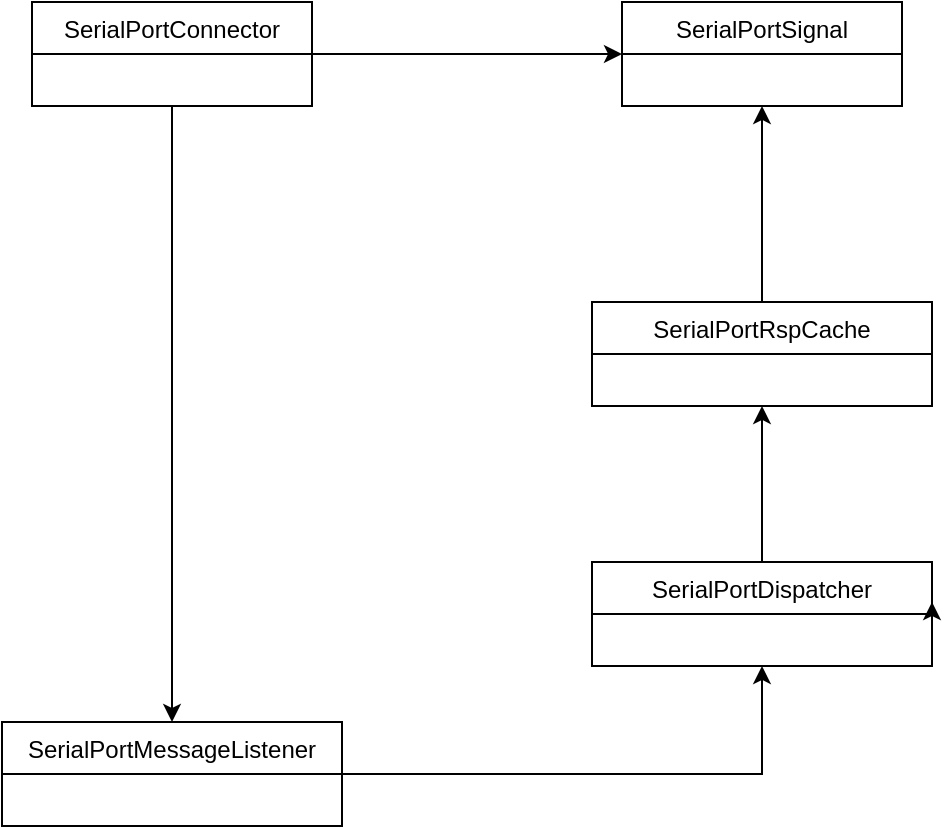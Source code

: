 <mxfile version="20.2.3" type="github">
  <diagram id="C5RBs43oDa-KdzZeNtuy" name="Page-1">
    <mxGraphModel dx="1422" dy="794" grid="1" gridSize="10" guides="1" tooltips="1" connect="1" arrows="1" fold="1" page="1" pageScale="1" pageWidth="827" pageHeight="1169" math="0" shadow="0">
      <root>
        <mxCell id="WIyWlLk6GJQsqaUBKTNV-0" />
        <mxCell id="WIyWlLk6GJQsqaUBKTNV-1" parent="WIyWlLk6GJQsqaUBKTNV-0" />
        <mxCell id="G-gNkXl4P2mMCPprfXdg-22" style="edgeStyle=orthogonalEdgeStyle;rounded=0;orthogonalLoop=1;jettySize=auto;html=1;exitX=0.5;exitY=1;exitDx=0;exitDy=0;" edge="1" parent="WIyWlLk6GJQsqaUBKTNV-1" source="G-gNkXl4P2mMCPprfXdg-9" target="G-gNkXl4P2mMCPprfXdg-18">
          <mxGeometry relative="1" as="geometry" />
        </mxCell>
        <mxCell id="G-gNkXl4P2mMCPprfXdg-25" style="edgeStyle=orthogonalEdgeStyle;rounded=0;orthogonalLoop=1;jettySize=auto;html=1;exitX=1;exitY=0.5;exitDx=0;exitDy=0;" edge="1" parent="WIyWlLk6GJQsqaUBKTNV-1" source="G-gNkXl4P2mMCPprfXdg-9" target="G-gNkXl4P2mMCPprfXdg-17">
          <mxGeometry relative="1" as="geometry" />
        </mxCell>
        <mxCell id="G-gNkXl4P2mMCPprfXdg-9" value="SerialPortConnector" style="swimlane;fontStyle=0;childLayout=stackLayout;horizontal=1;startSize=26;fillColor=none;horizontalStack=0;resizeParent=1;resizeParentMax=0;resizeLast=0;collapsible=1;marginBottom=0;" vertex="1" parent="WIyWlLk6GJQsqaUBKTNV-1">
          <mxGeometry x="130" y="130" width="140" height="52" as="geometry" />
        </mxCell>
        <mxCell id="G-gNkXl4P2mMCPprfXdg-17" value="SerialPortSignal" style="swimlane;fontStyle=0;childLayout=stackLayout;horizontal=1;startSize=26;fillColor=none;horizontalStack=0;resizeParent=1;resizeParentMax=0;resizeLast=0;collapsible=1;marginBottom=0;" vertex="1" parent="WIyWlLk6GJQsqaUBKTNV-1">
          <mxGeometry x="425" y="130" width="140" height="52" as="geometry" />
        </mxCell>
        <mxCell id="G-gNkXl4P2mMCPprfXdg-28" style="edgeStyle=orthogonalEdgeStyle;rounded=0;orthogonalLoop=1;jettySize=auto;html=1;exitX=1;exitY=0.5;exitDx=0;exitDy=0;" edge="1" parent="WIyWlLk6GJQsqaUBKTNV-1" source="G-gNkXl4P2mMCPprfXdg-18" target="G-gNkXl4P2mMCPprfXdg-19">
          <mxGeometry relative="1" as="geometry" />
        </mxCell>
        <mxCell id="G-gNkXl4P2mMCPprfXdg-18" value="SerialPortMessageListener" style="swimlane;fontStyle=0;childLayout=stackLayout;horizontal=1;startSize=26;fillColor=none;horizontalStack=0;resizeParent=1;resizeParentMax=0;resizeLast=0;collapsible=1;marginBottom=0;" vertex="1" parent="WIyWlLk6GJQsqaUBKTNV-1">
          <mxGeometry x="115" y="490" width="170" height="52" as="geometry" />
        </mxCell>
        <mxCell id="G-gNkXl4P2mMCPprfXdg-39" style="edgeStyle=orthogonalEdgeStyle;rounded=0;orthogonalLoop=1;jettySize=auto;html=1;exitX=0.5;exitY=0;exitDx=0;exitDy=0;entryX=0.5;entryY=1;entryDx=0;entryDy=0;" edge="1" parent="WIyWlLk6GJQsqaUBKTNV-1" source="G-gNkXl4P2mMCPprfXdg-19" target="G-gNkXl4P2mMCPprfXdg-36">
          <mxGeometry relative="1" as="geometry" />
        </mxCell>
        <mxCell id="G-gNkXl4P2mMCPprfXdg-19" value="SerialPortDispatcher" style="swimlane;fontStyle=0;childLayout=stackLayout;horizontal=1;startSize=26;fillColor=none;horizontalStack=0;resizeParent=1;resizeParentMax=0;resizeLast=0;collapsible=1;marginBottom=0;" vertex="1" parent="WIyWlLk6GJQsqaUBKTNV-1">
          <mxGeometry x="410" y="410" width="170" height="52" as="geometry" />
        </mxCell>
        <mxCell id="G-gNkXl4P2mMCPprfXdg-40" style="edgeStyle=orthogonalEdgeStyle;rounded=0;orthogonalLoop=1;jettySize=auto;html=1;exitX=0.5;exitY=0;exitDx=0;exitDy=0;entryX=0.5;entryY=1;entryDx=0;entryDy=0;" edge="1" parent="WIyWlLk6GJQsqaUBKTNV-1" source="G-gNkXl4P2mMCPprfXdg-36" target="G-gNkXl4P2mMCPprfXdg-17">
          <mxGeometry relative="1" as="geometry" />
        </mxCell>
        <mxCell id="G-gNkXl4P2mMCPprfXdg-36" value="SerialPortRspCache" style="swimlane;fontStyle=0;childLayout=stackLayout;horizontal=1;startSize=26;fillColor=none;horizontalStack=0;resizeParent=1;resizeParentMax=0;resizeLast=0;collapsible=1;marginBottom=0;" vertex="1" parent="WIyWlLk6GJQsqaUBKTNV-1">
          <mxGeometry x="410" y="280" width="170" height="52" as="geometry" />
        </mxCell>
        <mxCell id="G-gNkXl4P2mMCPprfXdg-41" style="edgeStyle=orthogonalEdgeStyle;rounded=0;orthogonalLoop=1;jettySize=auto;html=1;exitX=1;exitY=0.5;exitDx=0;exitDy=0;entryX=1;entryY=0.385;entryDx=0;entryDy=0;entryPerimeter=0;" edge="1" parent="WIyWlLk6GJQsqaUBKTNV-1" source="G-gNkXl4P2mMCPprfXdg-19" target="G-gNkXl4P2mMCPprfXdg-19">
          <mxGeometry relative="1" as="geometry" />
        </mxCell>
      </root>
    </mxGraphModel>
  </diagram>
</mxfile>
